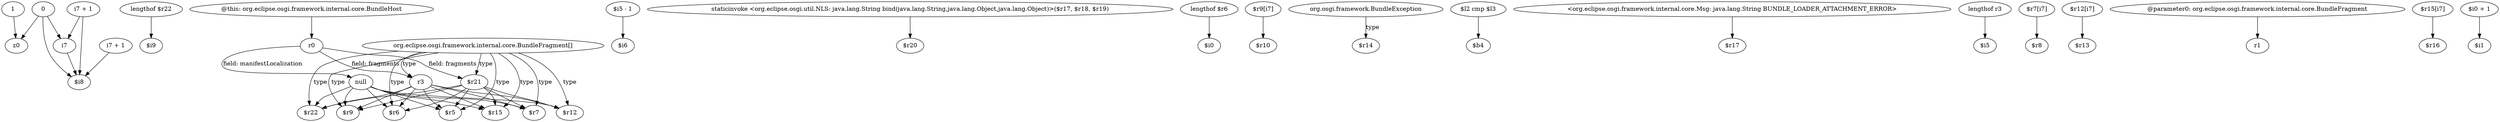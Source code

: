 digraph g {
0[label="0"]
1[label="z0"]
0->1[label=""]
2[label="1"]
2->1[label=""]
3[label="lengthof $r22"]
4[label="$i9"]
3->4[label=""]
5[label="null"]
6[label="$r15"]
5->6[label=""]
7[label="org.eclipse.osgi.framework.internal.core.BundleFragment[]"]
8[label="$r6"]
7->8[label="type"]
9[label="r3"]
9->6[label=""]
10[label="r0"]
10->9[label="field: fragments"]
11[label="$r9"]
7->11[label="type"]
12[label="$r22"]
7->12[label="type"]
13[label="$i5 - 1"]
14[label="$i6"]
13->14[label=""]
15[label="$r21"]
16[label="$r5"]
15->16[label=""]
15->8[label=""]
10->15[label="field: fragments"]
17[label="staticinvoke <org.eclipse.osgi.util.NLS: java.lang.String bind(java.lang.String,java.lang.Object,java.lang.Object)>($r17, $r18, $r19)"]
18[label="$r20"]
17->18[label=""]
5->16[label=""]
7->16[label="type"]
19[label="i7 + 1"]
20[label="$i8"]
19->20[label=""]
7->9[label="type"]
21[label="$r7"]
15->21[label=""]
22[label="i7"]
19->22[label=""]
9->21[label=""]
15->12[label=""]
23[label="lengthof $r6"]
24[label="$i0"]
23->24[label=""]
15->11[label=""]
25[label="$r9[i7]"]
26[label="$r10"]
25->26[label=""]
9->11[label=""]
27[label="org.osgi.framework.BundleException"]
28[label="$r14"]
27->28[label="type"]
7->6[label="type"]
15->6[label=""]
5->12[label=""]
29[label="$r12"]
9->29[label=""]
30[label="$l2 cmp $l3"]
31[label="$b4"]
30->31[label=""]
5->8[label=""]
9->12[label=""]
7->15[label="type"]
9->8[label=""]
5->29[label=""]
32[label="<org.eclipse.osgi.framework.internal.core.Msg: java.lang.String BUNDLE_LOADER_ATTACHMENT_ERROR>"]
33[label="$r17"]
32->33[label=""]
34[label="lengthof r3"]
35[label="$i5"]
34->35[label=""]
36[label="i7 + 1"]
36->20[label=""]
5->11[label=""]
7->21[label="type"]
37[label="@this: org.eclipse.osgi.framework.internal.core.BundleHost"]
37->10[label=""]
5->21[label=""]
38[label="$r7[i7]"]
39[label="$r8"]
38->39[label=""]
0->22[label=""]
9->16[label=""]
40[label="$r12[i7]"]
41[label="$r13"]
40->41[label=""]
7->29[label="type"]
0->20[label=""]
22->20[label=""]
15->29[label=""]
42[label="@parameter0: org.eclipse.osgi.framework.internal.core.BundleFragment"]
43[label="r1"]
42->43[label=""]
44[label="$r15[i7]"]
45[label="$r16"]
44->45[label=""]
46[label="$i0 + 1"]
47[label="$i1"]
46->47[label=""]
10->5[label="field: manifestLocalization"]
}